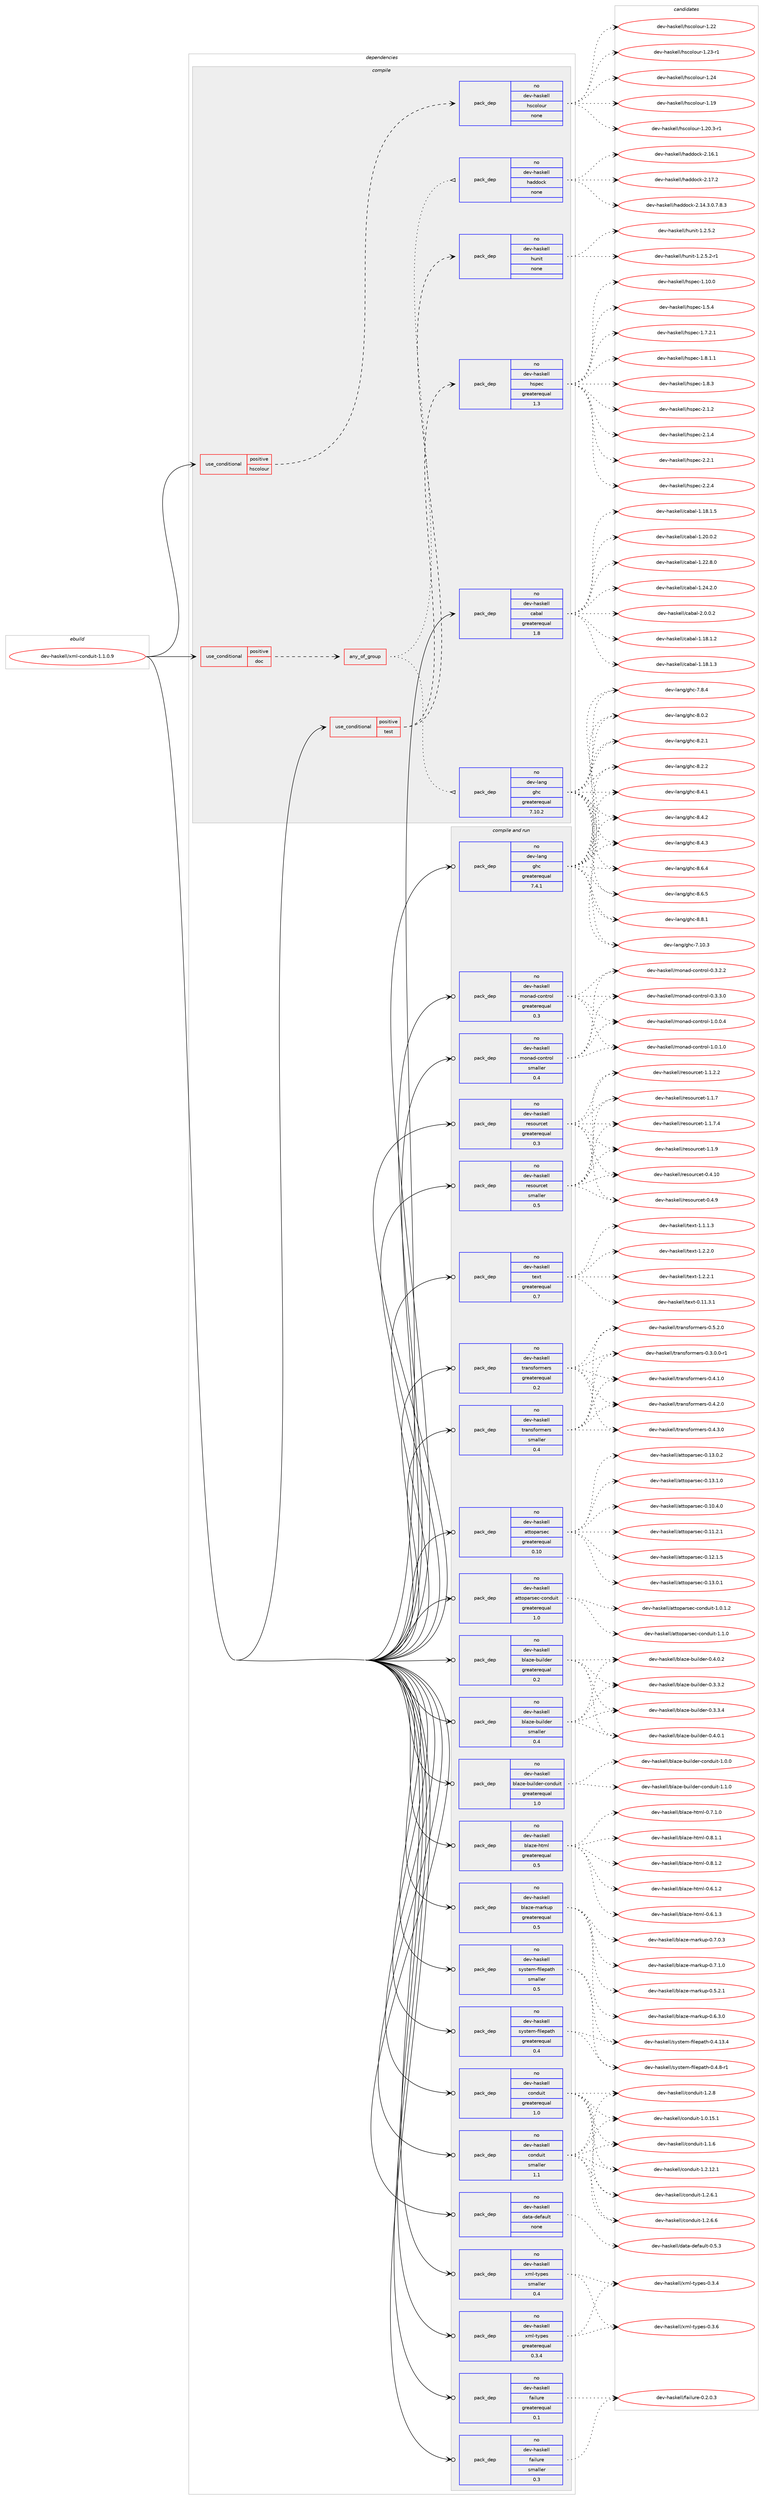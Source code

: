 digraph prolog {

# *************
# Graph options
# *************

newrank=true;
concentrate=true;
compound=true;
graph [rankdir=LR,fontname=Helvetica,fontsize=10,ranksep=1.5];#, ranksep=2.5, nodesep=0.2];
edge  [arrowhead=vee];
node  [fontname=Helvetica,fontsize=10];

# **********
# The ebuild
# **********

subgraph cluster_leftcol {
color=gray;
rank=same;
label=<<i>ebuild</i>>;
id [label="dev-haskell/xml-conduit-1.1.0.9", color=red, width=4, href="../dev-haskell/xml-conduit-1.1.0.9.svg"];
}

# ****************
# The dependencies
# ****************

subgraph cluster_midcol {
color=gray;
label=<<i>dependencies</i>>;
subgraph cluster_compile {
fillcolor="#eeeeee";
style=filled;
label=<<i>compile</i>>;
subgraph cond128262 {
dependency548360 [label=<<TABLE BORDER="0" CELLBORDER="1" CELLSPACING="0" CELLPADDING="4"><TR><TD ROWSPAN="3" CELLPADDING="10">use_conditional</TD></TR><TR><TD>positive</TD></TR><TR><TD>doc</TD></TR></TABLE>>, shape=none, color=red];
subgraph any10751 {
dependency548361 [label=<<TABLE BORDER="0" CELLBORDER="1" CELLSPACING="0" CELLPADDING="4"><TR><TD CELLPADDING="10">any_of_group</TD></TR></TABLE>>, shape=none, color=red];subgraph pack408990 {
dependency548362 [label=<<TABLE BORDER="0" CELLBORDER="1" CELLSPACING="0" CELLPADDING="4" WIDTH="220"><TR><TD ROWSPAN="6" CELLPADDING="30">pack_dep</TD></TR><TR><TD WIDTH="110">no</TD></TR><TR><TD>dev-haskell</TD></TR><TR><TD>haddock</TD></TR><TR><TD>none</TD></TR><TR><TD></TD></TR></TABLE>>, shape=none, color=blue];
}
dependency548361:e -> dependency548362:w [weight=20,style="dotted",arrowhead="oinv"];
subgraph pack408991 {
dependency548363 [label=<<TABLE BORDER="0" CELLBORDER="1" CELLSPACING="0" CELLPADDING="4" WIDTH="220"><TR><TD ROWSPAN="6" CELLPADDING="30">pack_dep</TD></TR><TR><TD WIDTH="110">no</TD></TR><TR><TD>dev-lang</TD></TR><TR><TD>ghc</TD></TR><TR><TD>greaterequal</TD></TR><TR><TD>7.10.2</TD></TR></TABLE>>, shape=none, color=blue];
}
dependency548361:e -> dependency548363:w [weight=20,style="dotted",arrowhead="oinv"];
}
dependency548360:e -> dependency548361:w [weight=20,style="dashed",arrowhead="vee"];
}
id:e -> dependency548360:w [weight=20,style="solid",arrowhead="vee"];
subgraph cond128263 {
dependency548364 [label=<<TABLE BORDER="0" CELLBORDER="1" CELLSPACING="0" CELLPADDING="4"><TR><TD ROWSPAN="3" CELLPADDING="10">use_conditional</TD></TR><TR><TD>positive</TD></TR><TR><TD>hscolour</TD></TR></TABLE>>, shape=none, color=red];
subgraph pack408992 {
dependency548365 [label=<<TABLE BORDER="0" CELLBORDER="1" CELLSPACING="0" CELLPADDING="4" WIDTH="220"><TR><TD ROWSPAN="6" CELLPADDING="30">pack_dep</TD></TR><TR><TD WIDTH="110">no</TD></TR><TR><TD>dev-haskell</TD></TR><TR><TD>hscolour</TD></TR><TR><TD>none</TD></TR><TR><TD></TD></TR></TABLE>>, shape=none, color=blue];
}
dependency548364:e -> dependency548365:w [weight=20,style="dashed",arrowhead="vee"];
}
id:e -> dependency548364:w [weight=20,style="solid",arrowhead="vee"];
subgraph cond128264 {
dependency548366 [label=<<TABLE BORDER="0" CELLBORDER="1" CELLSPACING="0" CELLPADDING="4"><TR><TD ROWSPAN="3" CELLPADDING="10">use_conditional</TD></TR><TR><TD>positive</TD></TR><TR><TD>test</TD></TR></TABLE>>, shape=none, color=red];
subgraph pack408993 {
dependency548367 [label=<<TABLE BORDER="0" CELLBORDER="1" CELLSPACING="0" CELLPADDING="4" WIDTH="220"><TR><TD ROWSPAN="6" CELLPADDING="30">pack_dep</TD></TR><TR><TD WIDTH="110">no</TD></TR><TR><TD>dev-haskell</TD></TR><TR><TD>hspec</TD></TR><TR><TD>greaterequal</TD></TR><TR><TD>1.3</TD></TR></TABLE>>, shape=none, color=blue];
}
dependency548366:e -> dependency548367:w [weight=20,style="dashed",arrowhead="vee"];
subgraph pack408994 {
dependency548368 [label=<<TABLE BORDER="0" CELLBORDER="1" CELLSPACING="0" CELLPADDING="4" WIDTH="220"><TR><TD ROWSPAN="6" CELLPADDING="30">pack_dep</TD></TR><TR><TD WIDTH="110">no</TD></TR><TR><TD>dev-haskell</TD></TR><TR><TD>hunit</TD></TR><TR><TD>none</TD></TR><TR><TD></TD></TR></TABLE>>, shape=none, color=blue];
}
dependency548366:e -> dependency548368:w [weight=20,style="dashed",arrowhead="vee"];
}
id:e -> dependency548366:w [weight=20,style="solid",arrowhead="vee"];
subgraph pack408995 {
dependency548369 [label=<<TABLE BORDER="0" CELLBORDER="1" CELLSPACING="0" CELLPADDING="4" WIDTH="220"><TR><TD ROWSPAN="6" CELLPADDING="30">pack_dep</TD></TR><TR><TD WIDTH="110">no</TD></TR><TR><TD>dev-haskell</TD></TR><TR><TD>cabal</TD></TR><TR><TD>greaterequal</TD></TR><TR><TD>1.8</TD></TR></TABLE>>, shape=none, color=blue];
}
id:e -> dependency548369:w [weight=20,style="solid",arrowhead="vee"];
}
subgraph cluster_compileandrun {
fillcolor="#eeeeee";
style=filled;
label=<<i>compile and run</i>>;
subgraph pack408996 {
dependency548370 [label=<<TABLE BORDER="0" CELLBORDER="1" CELLSPACING="0" CELLPADDING="4" WIDTH="220"><TR><TD ROWSPAN="6" CELLPADDING="30">pack_dep</TD></TR><TR><TD WIDTH="110">no</TD></TR><TR><TD>dev-haskell</TD></TR><TR><TD>attoparsec</TD></TR><TR><TD>greaterequal</TD></TR><TR><TD>0.10</TD></TR></TABLE>>, shape=none, color=blue];
}
id:e -> dependency548370:w [weight=20,style="solid",arrowhead="odotvee"];
subgraph pack408997 {
dependency548371 [label=<<TABLE BORDER="0" CELLBORDER="1" CELLSPACING="0" CELLPADDING="4" WIDTH="220"><TR><TD ROWSPAN="6" CELLPADDING="30">pack_dep</TD></TR><TR><TD WIDTH="110">no</TD></TR><TR><TD>dev-haskell</TD></TR><TR><TD>attoparsec-conduit</TD></TR><TR><TD>greaterequal</TD></TR><TR><TD>1.0</TD></TR></TABLE>>, shape=none, color=blue];
}
id:e -> dependency548371:w [weight=20,style="solid",arrowhead="odotvee"];
subgraph pack408998 {
dependency548372 [label=<<TABLE BORDER="0" CELLBORDER="1" CELLSPACING="0" CELLPADDING="4" WIDTH="220"><TR><TD ROWSPAN="6" CELLPADDING="30">pack_dep</TD></TR><TR><TD WIDTH="110">no</TD></TR><TR><TD>dev-haskell</TD></TR><TR><TD>blaze-builder</TD></TR><TR><TD>greaterequal</TD></TR><TR><TD>0.2</TD></TR></TABLE>>, shape=none, color=blue];
}
id:e -> dependency548372:w [weight=20,style="solid",arrowhead="odotvee"];
subgraph pack408999 {
dependency548373 [label=<<TABLE BORDER="0" CELLBORDER="1" CELLSPACING="0" CELLPADDING="4" WIDTH="220"><TR><TD ROWSPAN="6" CELLPADDING="30">pack_dep</TD></TR><TR><TD WIDTH="110">no</TD></TR><TR><TD>dev-haskell</TD></TR><TR><TD>blaze-builder</TD></TR><TR><TD>smaller</TD></TR><TR><TD>0.4</TD></TR></TABLE>>, shape=none, color=blue];
}
id:e -> dependency548373:w [weight=20,style="solid",arrowhead="odotvee"];
subgraph pack409000 {
dependency548374 [label=<<TABLE BORDER="0" CELLBORDER="1" CELLSPACING="0" CELLPADDING="4" WIDTH="220"><TR><TD ROWSPAN="6" CELLPADDING="30">pack_dep</TD></TR><TR><TD WIDTH="110">no</TD></TR><TR><TD>dev-haskell</TD></TR><TR><TD>blaze-builder-conduit</TD></TR><TR><TD>greaterequal</TD></TR><TR><TD>1.0</TD></TR></TABLE>>, shape=none, color=blue];
}
id:e -> dependency548374:w [weight=20,style="solid",arrowhead="odotvee"];
subgraph pack409001 {
dependency548375 [label=<<TABLE BORDER="0" CELLBORDER="1" CELLSPACING="0" CELLPADDING="4" WIDTH="220"><TR><TD ROWSPAN="6" CELLPADDING="30">pack_dep</TD></TR><TR><TD WIDTH="110">no</TD></TR><TR><TD>dev-haskell</TD></TR><TR><TD>blaze-html</TD></TR><TR><TD>greaterequal</TD></TR><TR><TD>0.5</TD></TR></TABLE>>, shape=none, color=blue];
}
id:e -> dependency548375:w [weight=20,style="solid",arrowhead="odotvee"];
subgraph pack409002 {
dependency548376 [label=<<TABLE BORDER="0" CELLBORDER="1" CELLSPACING="0" CELLPADDING="4" WIDTH="220"><TR><TD ROWSPAN="6" CELLPADDING="30">pack_dep</TD></TR><TR><TD WIDTH="110">no</TD></TR><TR><TD>dev-haskell</TD></TR><TR><TD>blaze-markup</TD></TR><TR><TD>greaterequal</TD></TR><TR><TD>0.5</TD></TR></TABLE>>, shape=none, color=blue];
}
id:e -> dependency548376:w [weight=20,style="solid",arrowhead="odotvee"];
subgraph pack409003 {
dependency548377 [label=<<TABLE BORDER="0" CELLBORDER="1" CELLSPACING="0" CELLPADDING="4" WIDTH="220"><TR><TD ROWSPAN="6" CELLPADDING="30">pack_dep</TD></TR><TR><TD WIDTH="110">no</TD></TR><TR><TD>dev-haskell</TD></TR><TR><TD>conduit</TD></TR><TR><TD>greaterequal</TD></TR><TR><TD>1.0</TD></TR></TABLE>>, shape=none, color=blue];
}
id:e -> dependency548377:w [weight=20,style="solid",arrowhead="odotvee"];
subgraph pack409004 {
dependency548378 [label=<<TABLE BORDER="0" CELLBORDER="1" CELLSPACING="0" CELLPADDING="4" WIDTH="220"><TR><TD ROWSPAN="6" CELLPADDING="30">pack_dep</TD></TR><TR><TD WIDTH="110">no</TD></TR><TR><TD>dev-haskell</TD></TR><TR><TD>conduit</TD></TR><TR><TD>smaller</TD></TR><TR><TD>1.1</TD></TR></TABLE>>, shape=none, color=blue];
}
id:e -> dependency548378:w [weight=20,style="solid",arrowhead="odotvee"];
subgraph pack409005 {
dependency548379 [label=<<TABLE BORDER="0" CELLBORDER="1" CELLSPACING="0" CELLPADDING="4" WIDTH="220"><TR><TD ROWSPAN="6" CELLPADDING="30">pack_dep</TD></TR><TR><TD WIDTH="110">no</TD></TR><TR><TD>dev-haskell</TD></TR><TR><TD>data-default</TD></TR><TR><TD>none</TD></TR><TR><TD></TD></TR></TABLE>>, shape=none, color=blue];
}
id:e -> dependency548379:w [weight=20,style="solid",arrowhead="odotvee"];
subgraph pack409006 {
dependency548380 [label=<<TABLE BORDER="0" CELLBORDER="1" CELLSPACING="0" CELLPADDING="4" WIDTH="220"><TR><TD ROWSPAN="6" CELLPADDING="30">pack_dep</TD></TR><TR><TD WIDTH="110">no</TD></TR><TR><TD>dev-haskell</TD></TR><TR><TD>failure</TD></TR><TR><TD>greaterequal</TD></TR><TR><TD>0.1</TD></TR></TABLE>>, shape=none, color=blue];
}
id:e -> dependency548380:w [weight=20,style="solid",arrowhead="odotvee"];
subgraph pack409007 {
dependency548381 [label=<<TABLE BORDER="0" CELLBORDER="1" CELLSPACING="0" CELLPADDING="4" WIDTH="220"><TR><TD ROWSPAN="6" CELLPADDING="30">pack_dep</TD></TR><TR><TD WIDTH="110">no</TD></TR><TR><TD>dev-haskell</TD></TR><TR><TD>failure</TD></TR><TR><TD>smaller</TD></TR><TR><TD>0.3</TD></TR></TABLE>>, shape=none, color=blue];
}
id:e -> dependency548381:w [weight=20,style="solid",arrowhead="odotvee"];
subgraph pack409008 {
dependency548382 [label=<<TABLE BORDER="0" CELLBORDER="1" CELLSPACING="0" CELLPADDING="4" WIDTH="220"><TR><TD ROWSPAN="6" CELLPADDING="30">pack_dep</TD></TR><TR><TD WIDTH="110">no</TD></TR><TR><TD>dev-haskell</TD></TR><TR><TD>monad-control</TD></TR><TR><TD>greaterequal</TD></TR><TR><TD>0.3</TD></TR></TABLE>>, shape=none, color=blue];
}
id:e -> dependency548382:w [weight=20,style="solid",arrowhead="odotvee"];
subgraph pack409009 {
dependency548383 [label=<<TABLE BORDER="0" CELLBORDER="1" CELLSPACING="0" CELLPADDING="4" WIDTH="220"><TR><TD ROWSPAN="6" CELLPADDING="30">pack_dep</TD></TR><TR><TD WIDTH="110">no</TD></TR><TR><TD>dev-haskell</TD></TR><TR><TD>monad-control</TD></TR><TR><TD>smaller</TD></TR><TR><TD>0.4</TD></TR></TABLE>>, shape=none, color=blue];
}
id:e -> dependency548383:w [weight=20,style="solid",arrowhead="odotvee"];
subgraph pack409010 {
dependency548384 [label=<<TABLE BORDER="0" CELLBORDER="1" CELLSPACING="0" CELLPADDING="4" WIDTH="220"><TR><TD ROWSPAN="6" CELLPADDING="30">pack_dep</TD></TR><TR><TD WIDTH="110">no</TD></TR><TR><TD>dev-haskell</TD></TR><TR><TD>resourcet</TD></TR><TR><TD>greaterequal</TD></TR><TR><TD>0.3</TD></TR></TABLE>>, shape=none, color=blue];
}
id:e -> dependency548384:w [weight=20,style="solid",arrowhead="odotvee"];
subgraph pack409011 {
dependency548385 [label=<<TABLE BORDER="0" CELLBORDER="1" CELLSPACING="0" CELLPADDING="4" WIDTH="220"><TR><TD ROWSPAN="6" CELLPADDING="30">pack_dep</TD></TR><TR><TD WIDTH="110">no</TD></TR><TR><TD>dev-haskell</TD></TR><TR><TD>resourcet</TD></TR><TR><TD>smaller</TD></TR><TR><TD>0.5</TD></TR></TABLE>>, shape=none, color=blue];
}
id:e -> dependency548385:w [weight=20,style="solid",arrowhead="odotvee"];
subgraph pack409012 {
dependency548386 [label=<<TABLE BORDER="0" CELLBORDER="1" CELLSPACING="0" CELLPADDING="4" WIDTH="220"><TR><TD ROWSPAN="6" CELLPADDING="30">pack_dep</TD></TR><TR><TD WIDTH="110">no</TD></TR><TR><TD>dev-haskell</TD></TR><TR><TD>system-filepath</TD></TR><TR><TD>greaterequal</TD></TR><TR><TD>0.4</TD></TR></TABLE>>, shape=none, color=blue];
}
id:e -> dependency548386:w [weight=20,style="solid",arrowhead="odotvee"];
subgraph pack409013 {
dependency548387 [label=<<TABLE BORDER="0" CELLBORDER="1" CELLSPACING="0" CELLPADDING="4" WIDTH="220"><TR><TD ROWSPAN="6" CELLPADDING="30">pack_dep</TD></TR><TR><TD WIDTH="110">no</TD></TR><TR><TD>dev-haskell</TD></TR><TR><TD>system-filepath</TD></TR><TR><TD>smaller</TD></TR><TR><TD>0.5</TD></TR></TABLE>>, shape=none, color=blue];
}
id:e -> dependency548387:w [weight=20,style="solid",arrowhead="odotvee"];
subgraph pack409014 {
dependency548388 [label=<<TABLE BORDER="0" CELLBORDER="1" CELLSPACING="0" CELLPADDING="4" WIDTH="220"><TR><TD ROWSPAN="6" CELLPADDING="30">pack_dep</TD></TR><TR><TD WIDTH="110">no</TD></TR><TR><TD>dev-haskell</TD></TR><TR><TD>text</TD></TR><TR><TD>greaterequal</TD></TR><TR><TD>0.7</TD></TR></TABLE>>, shape=none, color=blue];
}
id:e -> dependency548388:w [weight=20,style="solid",arrowhead="odotvee"];
subgraph pack409015 {
dependency548389 [label=<<TABLE BORDER="0" CELLBORDER="1" CELLSPACING="0" CELLPADDING="4" WIDTH="220"><TR><TD ROWSPAN="6" CELLPADDING="30">pack_dep</TD></TR><TR><TD WIDTH="110">no</TD></TR><TR><TD>dev-haskell</TD></TR><TR><TD>transformers</TD></TR><TR><TD>greaterequal</TD></TR><TR><TD>0.2</TD></TR></TABLE>>, shape=none, color=blue];
}
id:e -> dependency548389:w [weight=20,style="solid",arrowhead="odotvee"];
subgraph pack409016 {
dependency548390 [label=<<TABLE BORDER="0" CELLBORDER="1" CELLSPACING="0" CELLPADDING="4" WIDTH="220"><TR><TD ROWSPAN="6" CELLPADDING="30">pack_dep</TD></TR><TR><TD WIDTH="110">no</TD></TR><TR><TD>dev-haskell</TD></TR><TR><TD>transformers</TD></TR><TR><TD>smaller</TD></TR><TR><TD>0.4</TD></TR></TABLE>>, shape=none, color=blue];
}
id:e -> dependency548390:w [weight=20,style="solid",arrowhead="odotvee"];
subgraph pack409017 {
dependency548391 [label=<<TABLE BORDER="0" CELLBORDER="1" CELLSPACING="0" CELLPADDING="4" WIDTH="220"><TR><TD ROWSPAN="6" CELLPADDING="30">pack_dep</TD></TR><TR><TD WIDTH="110">no</TD></TR><TR><TD>dev-haskell</TD></TR><TR><TD>xml-types</TD></TR><TR><TD>greaterequal</TD></TR><TR><TD>0.3.4</TD></TR></TABLE>>, shape=none, color=blue];
}
id:e -> dependency548391:w [weight=20,style="solid",arrowhead="odotvee"];
subgraph pack409018 {
dependency548392 [label=<<TABLE BORDER="0" CELLBORDER="1" CELLSPACING="0" CELLPADDING="4" WIDTH="220"><TR><TD ROWSPAN="6" CELLPADDING="30">pack_dep</TD></TR><TR><TD WIDTH="110">no</TD></TR><TR><TD>dev-haskell</TD></TR><TR><TD>xml-types</TD></TR><TR><TD>smaller</TD></TR><TR><TD>0.4</TD></TR></TABLE>>, shape=none, color=blue];
}
id:e -> dependency548392:w [weight=20,style="solid",arrowhead="odotvee"];
subgraph pack409019 {
dependency548393 [label=<<TABLE BORDER="0" CELLBORDER="1" CELLSPACING="0" CELLPADDING="4" WIDTH="220"><TR><TD ROWSPAN="6" CELLPADDING="30">pack_dep</TD></TR><TR><TD WIDTH="110">no</TD></TR><TR><TD>dev-lang</TD></TR><TR><TD>ghc</TD></TR><TR><TD>greaterequal</TD></TR><TR><TD>7.4.1</TD></TR></TABLE>>, shape=none, color=blue];
}
id:e -> dependency548393:w [weight=20,style="solid",arrowhead="odotvee"];
}
subgraph cluster_run {
fillcolor="#eeeeee";
style=filled;
label=<<i>run</i>>;
}
}

# **************
# The candidates
# **************

subgraph cluster_choices {
rank=same;
color=gray;
label=<<i>candidates</i>>;

subgraph choice408990 {
color=black;
nodesep=1;
choice1001011184510497115107101108108471049710010011199107455046495246514648465546564651 [label="dev-haskell/haddock-2.14.3.0.7.8.3", color=red, width=4,href="../dev-haskell/haddock-2.14.3.0.7.8.3.svg"];
choice100101118451049711510710110810847104971001001119910745504649544649 [label="dev-haskell/haddock-2.16.1", color=red, width=4,href="../dev-haskell/haddock-2.16.1.svg"];
choice100101118451049711510710110810847104971001001119910745504649554650 [label="dev-haskell/haddock-2.17.2", color=red, width=4,href="../dev-haskell/haddock-2.17.2.svg"];
dependency548362:e -> choice1001011184510497115107101108108471049710010011199107455046495246514648465546564651:w [style=dotted,weight="100"];
dependency548362:e -> choice100101118451049711510710110810847104971001001119910745504649544649:w [style=dotted,weight="100"];
dependency548362:e -> choice100101118451049711510710110810847104971001001119910745504649554650:w [style=dotted,weight="100"];
}
subgraph choice408991 {
color=black;
nodesep=1;
choice1001011184510897110103471031049945554649484651 [label="dev-lang/ghc-7.10.3", color=red, width=4,href="../dev-lang/ghc-7.10.3.svg"];
choice10010111845108971101034710310499455546564652 [label="dev-lang/ghc-7.8.4", color=red, width=4,href="../dev-lang/ghc-7.8.4.svg"];
choice10010111845108971101034710310499455646484650 [label="dev-lang/ghc-8.0.2", color=red, width=4,href="../dev-lang/ghc-8.0.2.svg"];
choice10010111845108971101034710310499455646504649 [label="dev-lang/ghc-8.2.1", color=red, width=4,href="../dev-lang/ghc-8.2.1.svg"];
choice10010111845108971101034710310499455646504650 [label="dev-lang/ghc-8.2.2", color=red, width=4,href="../dev-lang/ghc-8.2.2.svg"];
choice10010111845108971101034710310499455646524649 [label="dev-lang/ghc-8.4.1", color=red, width=4,href="../dev-lang/ghc-8.4.1.svg"];
choice10010111845108971101034710310499455646524650 [label="dev-lang/ghc-8.4.2", color=red, width=4,href="../dev-lang/ghc-8.4.2.svg"];
choice10010111845108971101034710310499455646524651 [label="dev-lang/ghc-8.4.3", color=red, width=4,href="../dev-lang/ghc-8.4.3.svg"];
choice10010111845108971101034710310499455646544652 [label="dev-lang/ghc-8.6.4", color=red, width=4,href="../dev-lang/ghc-8.6.4.svg"];
choice10010111845108971101034710310499455646544653 [label="dev-lang/ghc-8.6.5", color=red, width=4,href="../dev-lang/ghc-8.6.5.svg"];
choice10010111845108971101034710310499455646564649 [label="dev-lang/ghc-8.8.1", color=red, width=4,href="../dev-lang/ghc-8.8.1.svg"];
dependency548363:e -> choice1001011184510897110103471031049945554649484651:w [style=dotted,weight="100"];
dependency548363:e -> choice10010111845108971101034710310499455546564652:w [style=dotted,weight="100"];
dependency548363:e -> choice10010111845108971101034710310499455646484650:w [style=dotted,weight="100"];
dependency548363:e -> choice10010111845108971101034710310499455646504649:w [style=dotted,weight="100"];
dependency548363:e -> choice10010111845108971101034710310499455646504650:w [style=dotted,weight="100"];
dependency548363:e -> choice10010111845108971101034710310499455646524649:w [style=dotted,weight="100"];
dependency548363:e -> choice10010111845108971101034710310499455646524650:w [style=dotted,weight="100"];
dependency548363:e -> choice10010111845108971101034710310499455646524651:w [style=dotted,weight="100"];
dependency548363:e -> choice10010111845108971101034710310499455646544652:w [style=dotted,weight="100"];
dependency548363:e -> choice10010111845108971101034710310499455646544653:w [style=dotted,weight="100"];
dependency548363:e -> choice10010111845108971101034710310499455646564649:w [style=dotted,weight="100"];
}
subgraph choice408992 {
color=black;
nodesep=1;
choice100101118451049711510710110810847104115991111081111171144549464957 [label="dev-haskell/hscolour-1.19", color=red, width=4,href="../dev-haskell/hscolour-1.19.svg"];
choice10010111845104971151071011081084710411599111108111117114454946504846514511449 [label="dev-haskell/hscolour-1.20.3-r1", color=red, width=4,href="../dev-haskell/hscolour-1.20.3-r1.svg"];
choice100101118451049711510710110810847104115991111081111171144549465050 [label="dev-haskell/hscolour-1.22", color=red, width=4,href="../dev-haskell/hscolour-1.22.svg"];
choice1001011184510497115107101108108471041159911110811111711445494650514511449 [label="dev-haskell/hscolour-1.23-r1", color=red, width=4,href="../dev-haskell/hscolour-1.23-r1.svg"];
choice100101118451049711510710110810847104115991111081111171144549465052 [label="dev-haskell/hscolour-1.24", color=red, width=4,href="../dev-haskell/hscolour-1.24.svg"];
dependency548365:e -> choice100101118451049711510710110810847104115991111081111171144549464957:w [style=dotted,weight="100"];
dependency548365:e -> choice10010111845104971151071011081084710411599111108111117114454946504846514511449:w [style=dotted,weight="100"];
dependency548365:e -> choice100101118451049711510710110810847104115991111081111171144549465050:w [style=dotted,weight="100"];
dependency548365:e -> choice1001011184510497115107101108108471041159911110811111711445494650514511449:w [style=dotted,weight="100"];
dependency548365:e -> choice100101118451049711510710110810847104115991111081111171144549465052:w [style=dotted,weight="100"];
}
subgraph choice408993 {
color=black;
nodesep=1;
choice1001011184510497115107101108108471041151121019945494649484648 [label="dev-haskell/hspec-1.10.0", color=red, width=4,href="../dev-haskell/hspec-1.10.0.svg"];
choice10010111845104971151071011081084710411511210199454946534652 [label="dev-haskell/hspec-1.5.4", color=red, width=4,href="../dev-haskell/hspec-1.5.4.svg"];
choice100101118451049711510710110810847104115112101994549465546504649 [label="dev-haskell/hspec-1.7.2.1", color=red, width=4,href="../dev-haskell/hspec-1.7.2.1.svg"];
choice100101118451049711510710110810847104115112101994549465646494649 [label="dev-haskell/hspec-1.8.1.1", color=red, width=4,href="../dev-haskell/hspec-1.8.1.1.svg"];
choice10010111845104971151071011081084710411511210199454946564651 [label="dev-haskell/hspec-1.8.3", color=red, width=4,href="../dev-haskell/hspec-1.8.3.svg"];
choice10010111845104971151071011081084710411511210199455046494650 [label="dev-haskell/hspec-2.1.2", color=red, width=4,href="../dev-haskell/hspec-2.1.2.svg"];
choice10010111845104971151071011081084710411511210199455046494652 [label="dev-haskell/hspec-2.1.4", color=red, width=4,href="../dev-haskell/hspec-2.1.4.svg"];
choice10010111845104971151071011081084710411511210199455046504649 [label="dev-haskell/hspec-2.2.1", color=red, width=4,href="../dev-haskell/hspec-2.2.1.svg"];
choice10010111845104971151071011081084710411511210199455046504652 [label="dev-haskell/hspec-2.2.4", color=red, width=4,href="../dev-haskell/hspec-2.2.4.svg"];
dependency548367:e -> choice1001011184510497115107101108108471041151121019945494649484648:w [style=dotted,weight="100"];
dependency548367:e -> choice10010111845104971151071011081084710411511210199454946534652:w [style=dotted,weight="100"];
dependency548367:e -> choice100101118451049711510710110810847104115112101994549465546504649:w [style=dotted,weight="100"];
dependency548367:e -> choice100101118451049711510710110810847104115112101994549465646494649:w [style=dotted,weight="100"];
dependency548367:e -> choice10010111845104971151071011081084710411511210199454946564651:w [style=dotted,weight="100"];
dependency548367:e -> choice10010111845104971151071011081084710411511210199455046494650:w [style=dotted,weight="100"];
dependency548367:e -> choice10010111845104971151071011081084710411511210199455046494652:w [style=dotted,weight="100"];
dependency548367:e -> choice10010111845104971151071011081084710411511210199455046504649:w [style=dotted,weight="100"];
dependency548367:e -> choice10010111845104971151071011081084710411511210199455046504652:w [style=dotted,weight="100"];
}
subgraph choice408994 {
color=black;
nodesep=1;
choice1001011184510497115107101108108471041171101051164549465046534650 [label="dev-haskell/hunit-1.2.5.2", color=red, width=4,href="../dev-haskell/hunit-1.2.5.2.svg"];
choice10010111845104971151071011081084710411711010511645494650465346504511449 [label="dev-haskell/hunit-1.2.5.2-r1", color=red, width=4,href="../dev-haskell/hunit-1.2.5.2-r1.svg"];
dependency548368:e -> choice1001011184510497115107101108108471041171101051164549465046534650:w [style=dotted,weight="100"];
dependency548368:e -> choice10010111845104971151071011081084710411711010511645494650465346504511449:w [style=dotted,weight="100"];
}
subgraph choice408995 {
color=black;
nodesep=1;
choice10010111845104971151071011081084799979897108454946495646494650 [label="dev-haskell/cabal-1.18.1.2", color=red, width=4,href="../dev-haskell/cabal-1.18.1.2.svg"];
choice10010111845104971151071011081084799979897108454946495646494651 [label="dev-haskell/cabal-1.18.1.3", color=red, width=4,href="../dev-haskell/cabal-1.18.1.3.svg"];
choice10010111845104971151071011081084799979897108454946495646494653 [label="dev-haskell/cabal-1.18.1.5", color=red, width=4,href="../dev-haskell/cabal-1.18.1.5.svg"];
choice10010111845104971151071011081084799979897108454946504846484650 [label="dev-haskell/cabal-1.20.0.2", color=red, width=4,href="../dev-haskell/cabal-1.20.0.2.svg"];
choice10010111845104971151071011081084799979897108454946505046564648 [label="dev-haskell/cabal-1.22.8.0", color=red, width=4,href="../dev-haskell/cabal-1.22.8.0.svg"];
choice10010111845104971151071011081084799979897108454946505246504648 [label="dev-haskell/cabal-1.24.2.0", color=red, width=4,href="../dev-haskell/cabal-1.24.2.0.svg"];
choice100101118451049711510710110810847999798971084550464846484650 [label="dev-haskell/cabal-2.0.0.2", color=red, width=4,href="../dev-haskell/cabal-2.0.0.2.svg"];
dependency548369:e -> choice10010111845104971151071011081084799979897108454946495646494650:w [style=dotted,weight="100"];
dependency548369:e -> choice10010111845104971151071011081084799979897108454946495646494651:w [style=dotted,weight="100"];
dependency548369:e -> choice10010111845104971151071011081084799979897108454946495646494653:w [style=dotted,weight="100"];
dependency548369:e -> choice10010111845104971151071011081084799979897108454946504846484650:w [style=dotted,weight="100"];
dependency548369:e -> choice10010111845104971151071011081084799979897108454946505046564648:w [style=dotted,weight="100"];
dependency548369:e -> choice10010111845104971151071011081084799979897108454946505246504648:w [style=dotted,weight="100"];
dependency548369:e -> choice100101118451049711510710110810847999798971084550464846484650:w [style=dotted,weight="100"];
}
subgraph choice408996 {
color=black;
nodesep=1;
choice100101118451049711510710110810847971161161111129711411510199454846494846524648 [label="dev-haskell/attoparsec-0.10.4.0", color=red, width=4,href="../dev-haskell/attoparsec-0.10.4.0.svg"];
choice100101118451049711510710110810847971161161111129711411510199454846494946504649 [label="dev-haskell/attoparsec-0.11.2.1", color=red, width=4,href="../dev-haskell/attoparsec-0.11.2.1.svg"];
choice100101118451049711510710110810847971161161111129711411510199454846495046494653 [label="dev-haskell/attoparsec-0.12.1.5", color=red, width=4,href="../dev-haskell/attoparsec-0.12.1.5.svg"];
choice100101118451049711510710110810847971161161111129711411510199454846495146484649 [label="dev-haskell/attoparsec-0.13.0.1", color=red, width=4,href="../dev-haskell/attoparsec-0.13.0.1.svg"];
choice100101118451049711510710110810847971161161111129711411510199454846495146484650 [label="dev-haskell/attoparsec-0.13.0.2", color=red, width=4,href="../dev-haskell/attoparsec-0.13.0.2.svg"];
choice100101118451049711510710110810847971161161111129711411510199454846495146494648 [label="dev-haskell/attoparsec-0.13.1.0", color=red, width=4,href="../dev-haskell/attoparsec-0.13.1.0.svg"];
dependency548370:e -> choice100101118451049711510710110810847971161161111129711411510199454846494846524648:w [style=dotted,weight="100"];
dependency548370:e -> choice100101118451049711510710110810847971161161111129711411510199454846494946504649:w [style=dotted,weight="100"];
dependency548370:e -> choice100101118451049711510710110810847971161161111129711411510199454846495046494653:w [style=dotted,weight="100"];
dependency548370:e -> choice100101118451049711510710110810847971161161111129711411510199454846495146484649:w [style=dotted,weight="100"];
dependency548370:e -> choice100101118451049711510710110810847971161161111129711411510199454846495146484650:w [style=dotted,weight="100"];
dependency548370:e -> choice100101118451049711510710110810847971161161111129711411510199454846495146494648:w [style=dotted,weight="100"];
}
subgraph choice408997 {
color=black;
nodesep=1;
choice10010111845104971151071011081084797116116111112971141151019945991111101001171051164549464846494650 [label="dev-haskell/attoparsec-conduit-1.0.1.2", color=red, width=4,href="../dev-haskell/attoparsec-conduit-1.0.1.2.svg"];
choice1001011184510497115107101108108479711611611111297114115101994599111110100117105116454946494648 [label="dev-haskell/attoparsec-conduit-1.1.0", color=red, width=4,href="../dev-haskell/attoparsec-conduit-1.1.0.svg"];
dependency548371:e -> choice10010111845104971151071011081084797116116111112971141151019945991111101001171051164549464846494650:w [style=dotted,weight="100"];
dependency548371:e -> choice1001011184510497115107101108108479711611611111297114115101994599111110100117105116454946494648:w [style=dotted,weight="100"];
}
subgraph choice408998 {
color=black;
nodesep=1;
choice100101118451049711510710110810847981089712210145981171051081001011144548465146514650 [label="dev-haskell/blaze-builder-0.3.3.2", color=red, width=4,href="../dev-haskell/blaze-builder-0.3.3.2.svg"];
choice100101118451049711510710110810847981089712210145981171051081001011144548465146514652 [label="dev-haskell/blaze-builder-0.3.3.4", color=red, width=4,href="../dev-haskell/blaze-builder-0.3.3.4.svg"];
choice100101118451049711510710110810847981089712210145981171051081001011144548465246484649 [label="dev-haskell/blaze-builder-0.4.0.1", color=red, width=4,href="../dev-haskell/blaze-builder-0.4.0.1.svg"];
choice100101118451049711510710110810847981089712210145981171051081001011144548465246484650 [label="dev-haskell/blaze-builder-0.4.0.2", color=red, width=4,href="../dev-haskell/blaze-builder-0.4.0.2.svg"];
dependency548372:e -> choice100101118451049711510710110810847981089712210145981171051081001011144548465146514650:w [style=dotted,weight="100"];
dependency548372:e -> choice100101118451049711510710110810847981089712210145981171051081001011144548465146514652:w [style=dotted,weight="100"];
dependency548372:e -> choice100101118451049711510710110810847981089712210145981171051081001011144548465246484649:w [style=dotted,weight="100"];
dependency548372:e -> choice100101118451049711510710110810847981089712210145981171051081001011144548465246484650:w [style=dotted,weight="100"];
}
subgraph choice408999 {
color=black;
nodesep=1;
choice100101118451049711510710110810847981089712210145981171051081001011144548465146514650 [label="dev-haskell/blaze-builder-0.3.3.2", color=red, width=4,href="../dev-haskell/blaze-builder-0.3.3.2.svg"];
choice100101118451049711510710110810847981089712210145981171051081001011144548465146514652 [label="dev-haskell/blaze-builder-0.3.3.4", color=red, width=4,href="../dev-haskell/blaze-builder-0.3.3.4.svg"];
choice100101118451049711510710110810847981089712210145981171051081001011144548465246484649 [label="dev-haskell/blaze-builder-0.4.0.1", color=red, width=4,href="../dev-haskell/blaze-builder-0.4.0.1.svg"];
choice100101118451049711510710110810847981089712210145981171051081001011144548465246484650 [label="dev-haskell/blaze-builder-0.4.0.2", color=red, width=4,href="../dev-haskell/blaze-builder-0.4.0.2.svg"];
dependency548373:e -> choice100101118451049711510710110810847981089712210145981171051081001011144548465146514650:w [style=dotted,weight="100"];
dependency548373:e -> choice100101118451049711510710110810847981089712210145981171051081001011144548465146514652:w [style=dotted,weight="100"];
dependency548373:e -> choice100101118451049711510710110810847981089712210145981171051081001011144548465246484649:w [style=dotted,weight="100"];
dependency548373:e -> choice100101118451049711510710110810847981089712210145981171051081001011144548465246484650:w [style=dotted,weight="100"];
}
subgraph choice409000 {
color=black;
nodesep=1;
choice100101118451049711510710110810847981089712210145981171051081001011144599111110100117105116454946484648 [label="dev-haskell/blaze-builder-conduit-1.0.0", color=red, width=4,href="../dev-haskell/blaze-builder-conduit-1.0.0.svg"];
choice100101118451049711510710110810847981089712210145981171051081001011144599111110100117105116454946494648 [label="dev-haskell/blaze-builder-conduit-1.1.0", color=red, width=4,href="../dev-haskell/blaze-builder-conduit-1.1.0.svg"];
dependency548374:e -> choice100101118451049711510710110810847981089712210145981171051081001011144599111110100117105116454946484648:w [style=dotted,weight="100"];
dependency548374:e -> choice100101118451049711510710110810847981089712210145981171051081001011144599111110100117105116454946494648:w [style=dotted,weight="100"];
}
subgraph choice409001 {
color=black;
nodesep=1;
choice1001011184510497115107101108108479810897122101451041161091084548465446494650 [label="dev-haskell/blaze-html-0.6.1.2", color=red, width=4,href="../dev-haskell/blaze-html-0.6.1.2.svg"];
choice1001011184510497115107101108108479810897122101451041161091084548465446494651 [label="dev-haskell/blaze-html-0.6.1.3", color=red, width=4,href="../dev-haskell/blaze-html-0.6.1.3.svg"];
choice1001011184510497115107101108108479810897122101451041161091084548465546494648 [label="dev-haskell/blaze-html-0.7.1.0", color=red, width=4,href="../dev-haskell/blaze-html-0.7.1.0.svg"];
choice1001011184510497115107101108108479810897122101451041161091084548465646494649 [label="dev-haskell/blaze-html-0.8.1.1", color=red, width=4,href="../dev-haskell/blaze-html-0.8.1.1.svg"];
choice1001011184510497115107101108108479810897122101451041161091084548465646494650 [label="dev-haskell/blaze-html-0.8.1.2", color=red, width=4,href="../dev-haskell/blaze-html-0.8.1.2.svg"];
dependency548375:e -> choice1001011184510497115107101108108479810897122101451041161091084548465446494650:w [style=dotted,weight="100"];
dependency548375:e -> choice1001011184510497115107101108108479810897122101451041161091084548465446494651:w [style=dotted,weight="100"];
dependency548375:e -> choice1001011184510497115107101108108479810897122101451041161091084548465546494648:w [style=dotted,weight="100"];
dependency548375:e -> choice1001011184510497115107101108108479810897122101451041161091084548465646494649:w [style=dotted,weight="100"];
dependency548375:e -> choice1001011184510497115107101108108479810897122101451041161091084548465646494650:w [style=dotted,weight="100"];
}
subgraph choice409002 {
color=black;
nodesep=1;
choice100101118451049711510710110810847981089712210145109971141071171124548465346504649 [label="dev-haskell/blaze-markup-0.5.2.1", color=red, width=4,href="../dev-haskell/blaze-markup-0.5.2.1.svg"];
choice100101118451049711510710110810847981089712210145109971141071171124548465446514648 [label="dev-haskell/blaze-markup-0.6.3.0", color=red, width=4,href="../dev-haskell/blaze-markup-0.6.3.0.svg"];
choice100101118451049711510710110810847981089712210145109971141071171124548465546484651 [label="dev-haskell/blaze-markup-0.7.0.3", color=red, width=4,href="../dev-haskell/blaze-markup-0.7.0.3.svg"];
choice100101118451049711510710110810847981089712210145109971141071171124548465546494648 [label="dev-haskell/blaze-markup-0.7.1.0", color=red, width=4,href="../dev-haskell/blaze-markup-0.7.1.0.svg"];
dependency548376:e -> choice100101118451049711510710110810847981089712210145109971141071171124548465346504649:w [style=dotted,weight="100"];
dependency548376:e -> choice100101118451049711510710110810847981089712210145109971141071171124548465446514648:w [style=dotted,weight="100"];
dependency548376:e -> choice100101118451049711510710110810847981089712210145109971141071171124548465546484651:w [style=dotted,weight="100"];
dependency548376:e -> choice100101118451049711510710110810847981089712210145109971141071171124548465546494648:w [style=dotted,weight="100"];
}
subgraph choice409003 {
color=black;
nodesep=1;
choice10010111845104971151071011081084799111110100117105116454946484649534649 [label="dev-haskell/conduit-1.0.15.1", color=red, width=4,href="../dev-haskell/conduit-1.0.15.1.svg"];
choice10010111845104971151071011081084799111110100117105116454946494654 [label="dev-haskell/conduit-1.1.6", color=red, width=4,href="../dev-haskell/conduit-1.1.6.svg"];
choice10010111845104971151071011081084799111110100117105116454946504649504649 [label="dev-haskell/conduit-1.2.12.1", color=red, width=4,href="../dev-haskell/conduit-1.2.12.1.svg"];
choice100101118451049711510710110810847991111101001171051164549465046544649 [label="dev-haskell/conduit-1.2.6.1", color=red, width=4,href="../dev-haskell/conduit-1.2.6.1.svg"];
choice100101118451049711510710110810847991111101001171051164549465046544654 [label="dev-haskell/conduit-1.2.6.6", color=red, width=4,href="../dev-haskell/conduit-1.2.6.6.svg"];
choice10010111845104971151071011081084799111110100117105116454946504656 [label="dev-haskell/conduit-1.2.8", color=red, width=4,href="../dev-haskell/conduit-1.2.8.svg"];
dependency548377:e -> choice10010111845104971151071011081084799111110100117105116454946484649534649:w [style=dotted,weight="100"];
dependency548377:e -> choice10010111845104971151071011081084799111110100117105116454946494654:w [style=dotted,weight="100"];
dependency548377:e -> choice10010111845104971151071011081084799111110100117105116454946504649504649:w [style=dotted,weight="100"];
dependency548377:e -> choice100101118451049711510710110810847991111101001171051164549465046544649:w [style=dotted,weight="100"];
dependency548377:e -> choice100101118451049711510710110810847991111101001171051164549465046544654:w [style=dotted,weight="100"];
dependency548377:e -> choice10010111845104971151071011081084799111110100117105116454946504656:w [style=dotted,weight="100"];
}
subgraph choice409004 {
color=black;
nodesep=1;
choice10010111845104971151071011081084799111110100117105116454946484649534649 [label="dev-haskell/conduit-1.0.15.1", color=red, width=4,href="../dev-haskell/conduit-1.0.15.1.svg"];
choice10010111845104971151071011081084799111110100117105116454946494654 [label="dev-haskell/conduit-1.1.6", color=red, width=4,href="../dev-haskell/conduit-1.1.6.svg"];
choice10010111845104971151071011081084799111110100117105116454946504649504649 [label="dev-haskell/conduit-1.2.12.1", color=red, width=4,href="../dev-haskell/conduit-1.2.12.1.svg"];
choice100101118451049711510710110810847991111101001171051164549465046544649 [label="dev-haskell/conduit-1.2.6.1", color=red, width=4,href="../dev-haskell/conduit-1.2.6.1.svg"];
choice100101118451049711510710110810847991111101001171051164549465046544654 [label="dev-haskell/conduit-1.2.6.6", color=red, width=4,href="../dev-haskell/conduit-1.2.6.6.svg"];
choice10010111845104971151071011081084799111110100117105116454946504656 [label="dev-haskell/conduit-1.2.8", color=red, width=4,href="../dev-haskell/conduit-1.2.8.svg"];
dependency548378:e -> choice10010111845104971151071011081084799111110100117105116454946484649534649:w [style=dotted,weight="100"];
dependency548378:e -> choice10010111845104971151071011081084799111110100117105116454946494654:w [style=dotted,weight="100"];
dependency548378:e -> choice10010111845104971151071011081084799111110100117105116454946504649504649:w [style=dotted,weight="100"];
dependency548378:e -> choice100101118451049711510710110810847991111101001171051164549465046544649:w [style=dotted,weight="100"];
dependency548378:e -> choice100101118451049711510710110810847991111101001171051164549465046544654:w [style=dotted,weight="100"];
dependency548378:e -> choice10010111845104971151071011081084799111110100117105116454946504656:w [style=dotted,weight="100"];
}
subgraph choice409005 {
color=black;
nodesep=1;
choice10010111845104971151071011081084710097116974510010110297117108116454846534651 [label="dev-haskell/data-default-0.5.3", color=red, width=4,href="../dev-haskell/data-default-0.5.3.svg"];
dependency548379:e -> choice10010111845104971151071011081084710097116974510010110297117108116454846534651:w [style=dotted,weight="100"];
}
subgraph choice409006 {
color=black;
nodesep=1;
choice100101118451049711510710110810847102971051081171141014548465046484651 [label="dev-haskell/failure-0.2.0.3", color=red, width=4,href="../dev-haskell/failure-0.2.0.3.svg"];
dependency548380:e -> choice100101118451049711510710110810847102971051081171141014548465046484651:w [style=dotted,weight="100"];
}
subgraph choice409007 {
color=black;
nodesep=1;
choice100101118451049711510710110810847102971051081171141014548465046484651 [label="dev-haskell/failure-0.2.0.3", color=red, width=4,href="../dev-haskell/failure-0.2.0.3.svg"];
dependency548381:e -> choice100101118451049711510710110810847102971051081171141014548465046484651:w [style=dotted,weight="100"];
}
subgraph choice409008 {
color=black;
nodesep=1;
choice1001011184510497115107101108108471091111109710045991111101161141111084548465146504650 [label="dev-haskell/monad-control-0.3.2.2", color=red, width=4,href="../dev-haskell/monad-control-0.3.2.2.svg"];
choice1001011184510497115107101108108471091111109710045991111101161141111084548465146514648 [label="dev-haskell/monad-control-0.3.3.0", color=red, width=4,href="../dev-haskell/monad-control-0.3.3.0.svg"];
choice1001011184510497115107101108108471091111109710045991111101161141111084549464846484652 [label="dev-haskell/monad-control-1.0.0.4", color=red, width=4,href="../dev-haskell/monad-control-1.0.0.4.svg"];
choice1001011184510497115107101108108471091111109710045991111101161141111084549464846494648 [label="dev-haskell/monad-control-1.0.1.0", color=red, width=4,href="../dev-haskell/monad-control-1.0.1.0.svg"];
dependency548382:e -> choice1001011184510497115107101108108471091111109710045991111101161141111084548465146504650:w [style=dotted,weight="100"];
dependency548382:e -> choice1001011184510497115107101108108471091111109710045991111101161141111084548465146514648:w [style=dotted,weight="100"];
dependency548382:e -> choice1001011184510497115107101108108471091111109710045991111101161141111084549464846484652:w [style=dotted,weight="100"];
dependency548382:e -> choice1001011184510497115107101108108471091111109710045991111101161141111084549464846494648:w [style=dotted,weight="100"];
}
subgraph choice409009 {
color=black;
nodesep=1;
choice1001011184510497115107101108108471091111109710045991111101161141111084548465146504650 [label="dev-haskell/monad-control-0.3.2.2", color=red, width=4,href="../dev-haskell/monad-control-0.3.2.2.svg"];
choice1001011184510497115107101108108471091111109710045991111101161141111084548465146514648 [label="dev-haskell/monad-control-0.3.3.0", color=red, width=4,href="../dev-haskell/monad-control-0.3.3.0.svg"];
choice1001011184510497115107101108108471091111109710045991111101161141111084549464846484652 [label="dev-haskell/monad-control-1.0.0.4", color=red, width=4,href="../dev-haskell/monad-control-1.0.0.4.svg"];
choice1001011184510497115107101108108471091111109710045991111101161141111084549464846494648 [label="dev-haskell/monad-control-1.0.1.0", color=red, width=4,href="../dev-haskell/monad-control-1.0.1.0.svg"];
dependency548383:e -> choice1001011184510497115107101108108471091111109710045991111101161141111084548465146504650:w [style=dotted,weight="100"];
dependency548383:e -> choice1001011184510497115107101108108471091111109710045991111101161141111084548465146514648:w [style=dotted,weight="100"];
dependency548383:e -> choice1001011184510497115107101108108471091111109710045991111101161141111084549464846484652:w [style=dotted,weight="100"];
dependency548383:e -> choice1001011184510497115107101108108471091111109710045991111101161141111084549464846494648:w [style=dotted,weight="100"];
}
subgraph choice409010 {
color=black;
nodesep=1;
choice1001011184510497115107101108108471141011151111171149910111645484652464948 [label="dev-haskell/resourcet-0.4.10", color=red, width=4,href="../dev-haskell/resourcet-0.4.10.svg"];
choice10010111845104971151071011081084711410111511111711499101116454846524657 [label="dev-haskell/resourcet-0.4.9", color=red, width=4,href="../dev-haskell/resourcet-0.4.9.svg"];
choice100101118451049711510710110810847114101115111117114991011164549464946504650 [label="dev-haskell/resourcet-1.1.2.2", color=red, width=4,href="../dev-haskell/resourcet-1.1.2.2.svg"];
choice10010111845104971151071011081084711410111511111711499101116454946494655 [label="dev-haskell/resourcet-1.1.7", color=red, width=4,href="../dev-haskell/resourcet-1.1.7.svg"];
choice100101118451049711510710110810847114101115111117114991011164549464946554652 [label="dev-haskell/resourcet-1.1.7.4", color=red, width=4,href="../dev-haskell/resourcet-1.1.7.4.svg"];
choice10010111845104971151071011081084711410111511111711499101116454946494657 [label="dev-haskell/resourcet-1.1.9", color=red, width=4,href="../dev-haskell/resourcet-1.1.9.svg"];
dependency548384:e -> choice1001011184510497115107101108108471141011151111171149910111645484652464948:w [style=dotted,weight="100"];
dependency548384:e -> choice10010111845104971151071011081084711410111511111711499101116454846524657:w [style=dotted,weight="100"];
dependency548384:e -> choice100101118451049711510710110810847114101115111117114991011164549464946504650:w [style=dotted,weight="100"];
dependency548384:e -> choice10010111845104971151071011081084711410111511111711499101116454946494655:w [style=dotted,weight="100"];
dependency548384:e -> choice100101118451049711510710110810847114101115111117114991011164549464946554652:w [style=dotted,weight="100"];
dependency548384:e -> choice10010111845104971151071011081084711410111511111711499101116454946494657:w [style=dotted,weight="100"];
}
subgraph choice409011 {
color=black;
nodesep=1;
choice1001011184510497115107101108108471141011151111171149910111645484652464948 [label="dev-haskell/resourcet-0.4.10", color=red, width=4,href="../dev-haskell/resourcet-0.4.10.svg"];
choice10010111845104971151071011081084711410111511111711499101116454846524657 [label="dev-haskell/resourcet-0.4.9", color=red, width=4,href="../dev-haskell/resourcet-0.4.9.svg"];
choice100101118451049711510710110810847114101115111117114991011164549464946504650 [label="dev-haskell/resourcet-1.1.2.2", color=red, width=4,href="../dev-haskell/resourcet-1.1.2.2.svg"];
choice10010111845104971151071011081084711410111511111711499101116454946494655 [label="dev-haskell/resourcet-1.1.7", color=red, width=4,href="../dev-haskell/resourcet-1.1.7.svg"];
choice100101118451049711510710110810847114101115111117114991011164549464946554652 [label="dev-haskell/resourcet-1.1.7.4", color=red, width=4,href="../dev-haskell/resourcet-1.1.7.4.svg"];
choice10010111845104971151071011081084711410111511111711499101116454946494657 [label="dev-haskell/resourcet-1.1.9", color=red, width=4,href="../dev-haskell/resourcet-1.1.9.svg"];
dependency548385:e -> choice1001011184510497115107101108108471141011151111171149910111645484652464948:w [style=dotted,weight="100"];
dependency548385:e -> choice10010111845104971151071011081084711410111511111711499101116454846524657:w [style=dotted,weight="100"];
dependency548385:e -> choice100101118451049711510710110810847114101115111117114991011164549464946504650:w [style=dotted,weight="100"];
dependency548385:e -> choice10010111845104971151071011081084711410111511111711499101116454946494655:w [style=dotted,weight="100"];
dependency548385:e -> choice100101118451049711510710110810847114101115111117114991011164549464946554652:w [style=dotted,weight="100"];
dependency548385:e -> choice10010111845104971151071011081084711410111511111711499101116454946494657:w [style=dotted,weight="100"];
}
subgraph choice409012 {
color=black;
nodesep=1;
choice1001011184510497115107101108108471151211151161011094510210510810111297116104454846524649514652 [label="dev-haskell/system-filepath-0.4.13.4", color=red, width=4,href="../dev-haskell/system-filepath-0.4.13.4.svg"];
choice10010111845104971151071011081084711512111511610110945102105108101112971161044548465246564511449 [label="dev-haskell/system-filepath-0.4.8-r1", color=red, width=4,href="../dev-haskell/system-filepath-0.4.8-r1.svg"];
dependency548386:e -> choice1001011184510497115107101108108471151211151161011094510210510810111297116104454846524649514652:w [style=dotted,weight="100"];
dependency548386:e -> choice10010111845104971151071011081084711512111511610110945102105108101112971161044548465246564511449:w [style=dotted,weight="100"];
}
subgraph choice409013 {
color=black;
nodesep=1;
choice1001011184510497115107101108108471151211151161011094510210510810111297116104454846524649514652 [label="dev-haskell/system-filepath-0.4.13.4", color=red, width=4,href="../dev-haskell/system-filepath-0.4.13.4.svg"];
choice10010111845104971151071011081084711512111511610110945102105108101112971161044548465246564511449 [label="dev-haskell/system-filepath-0.4.8-r1", color=red, width=4,href="../dev-haskell/system-filepath-0.4.8-r1.svg"];
dependency548387:e -> choice1001011184510497115107101108108471151211151161011094510210510810111297116104454846524649514652:w [style=dotted,weight="100"];
dependency548387:e -> choice10010111845104971151071011081084711512111511610110945102105108101112971161044548465246564511449:w [style=dotted,weight="100"];
}
subgraph choice409014 {
color=black;
nodesep=1;
choice100101118451049711510710110810847116101120116454846494946514649 [label="dev-haskell/text-0.11.3.1", color=red, width=4,href="../dev-haskell/text-0.11.3.1.svg"];
choice1001011184510497115107101108108471161011201164549464946494651 [label="dev-haskell/text-1.1.1.3", color=red, width=4,href="../dev-haskell/text-1.1.1.3.svg"];
choice1001011184510497115107101108108471161011201164549465046504648 [label="dev-haskell/text-1.2.2.0", color=red, width=4,href="../dev-haskell/text-1.2.2.0.svg"];
choice1001011184510497115107101108108471161011201164549465046504649 [label="dev-haskell/text-1.2.2.1", color=red, width=4,href="../dev-haskell/text-1.2.2.1.svg"];
dependency548388:e -> choice100101118451049711510710110810847116101120116454846494946514649:w [style=dotted,weight="100"];
dependency548388:e -> choice1001011184510497115107101108108471161011201164549464946494651:w [style=dotted,weight="100"];
dependency548388:e -> choice1001011184510497115107101108108471161011201164549465046504648:w [style=dotted,weight="100"];
dependency548388:e -> choice1001011184510497115107101108108471161011201164549465046504649:w [style=dotted,weight="100"];
}
subgraph choice409015 {
color=black;
nodesep=1;
choice1001011184510497115107101108108471161149711011510211111410910111411545484651464846484511449 [label="dev-haskell/transformers-0.3.0.0-r1", color=red, width=4,href="../dev-haskell/transformers-0.3.0.0-r1.svg"];
choice100101118451049711510710110810847116114971101151021111141091011141154548465246494648 [label="dev-haskell/transformers-0.4.1.0", color=red, width=4,href="../dev-haskell/transformers-0.4.1.0.svg"];
choice100101118451049711510710110810847116114971101151021111141091011141154548465246504648 [label="dev-haskell/transformers-0.4.2.0", color=red, width=4,href="../dev-haskell/transformers-0.4.2.0.svg"];
choice100101118451049711510710110810847116114971101151021111141091011141154548465246514648 [label="dev-haskell/transformers-0.4.3.0", color=red, width=4,href="../dev-haskell/transformers-0.4.3.0.svg"];
choice100101118451049711510710110810847116114971101151021111141091011141154548465346504648 [label="dev-haskell/transformers-0.5.2.0", color=red, width=4,href="../dev-haskell/transformers-0.5.2.0.svg"];
dependency548389:e -> choice1001011184510497115107101108108471161149711011510211111410910111411545484651464846484511449:w [style=dotted,weight="100"];
dependency548389:e -> choice100101118451049711510710110810847116114971101151021111141091011141154548465246494648:w [style=dotted,weight="100"];
dependency548389:e -> choice100101118451049711510710110810847116114971101151021111141091011141154548465246504648:w [style=dotted,weight="100"];
dependency548389:e -> choice100101118451049711510710110810847116114971101151021111141091011141154548465246514648:w [style=dotted,weight="100"];
dependency548389:e -> choice100101118451049711510710110810847116114971101151021111141091011141154548465346504648:w [style=dotted,weight="100"];
}
subgraph choice409016 {
color=black;
nodesep=1;
choice1001011184510497115107101108108471161149711011510211111410910111411545484651464846484511449 [label="dev-haskell/transformers-0.3.0.0-r1", color=red, width=4,href="../dev-haskell/transformers-0.3.0.0-r1.svg"];
choice100101118451049711510710110810847116114971101151021111141091011141154548465246494648 [label="dev-haskell/transformers-0.4.1.0", color=red, width=4,href="../dev-haskell/transformers-0.4.1.0.svg"];
choice100101118451049711510710110810847116114971101151021111141091011141154548465246504648 [label="dev-haskell/transformers-0.4.2.0", color=red, width=4,href="../dev-haskell/transformers-0.4.2.0.svg"];
choice100101118451049711510710110810847116114971101151021111141091011141154548465246514648 [label="dev-haskell/transformers-0.4.3.0", color=red, width=4,href="../dev-haskell/transformers-0.4.3.0.svg"];
choice100101118451049711510710110810847116114971101151021111141091011141154548465346504648 [label="dev-haskell/transformers-0.5.2.0", color=red, width=4,href="../dev-haskell/transformers-0.5.2.0.svg"];
dependency548390:e -> choice1001011184510497115107101108108471161149711011510211111410910111411545484651464846484511449:w [style=dotted,weight="100"];
dependency548390:e -> choice100101118451049711510710110810847116114971101151021111141091011141154548465246494648:w [style=dotted,weight="100"];
dependency548390:e -> choice100101118451049711510710110810847116114971101151021111141091011141154548465246504648:w [style=dotted,weight="100"];
dependency548390:e -> choice100101118451049711510710110810847116114971101151021111141091011141154548465246514648:w [style=dotted,weight="100"];
dependency548390:e -> choice100101118451049711510710110810847116114971101151021111141091011141154548465346504648:w [style=dotted,weight="100"];
}
subgraph choice409017 {
color=black;
nodesep=1;
choice10010111845104971151071011081084712010910845116121112101115454846514652 [label="dev-haskell/xml-types-0.3.4", color=red, width=4,href="../dev-haskell/xml-types-0.3.4.svg"];
choice10010111845104971151071011081084712010910845116121112101115454846514654 [label="dev-haskell/xml-types-0.3.6", color=red, width=4,href="../dev-haskell/xml-types-0.3.6.svg"];
dependency548391:e -> choice10010111845104971151071011081084712010910845116121112101115454846514652:w [style=dotted,weight="100"];
dependency548391:e -> choice10010111845104971151071011081084712010910845116121112101115454846514654:w [style=dotted,weight="100"];
}
subgraph choice409018 {
color=black;
nodesep=1;
choice10010111845104971151071011081084712010910845116121112101115454846514652 [label="dev-haskell/xml-types-0.3.4", color=red, width=4,href="../dev-haskell/xml-types-0.3.4.svg"];
choice10010111845104971151071011081084712010910845116121112101115454846514654 [label="dev-haskell/xml-types-0.3.6", color=red, width=4,href="../dev-haskell/xml-types-0.3.6.svg"];
dependency548392:e -> choice10010111845104971151071011081084712010910845116121112101115454846514652:w [style=dotted,weight="100"];
dependency548392:e -> choice10010111845104971151071011081084712010910845116121112101115454846514654:w [style=dotted,weight="100"];
}
subgraph choice409019 {
color=black;
nodesep=1;
choice1001011184510897110103471031049945554649484651 [label="dev-lang/ghc-7.10.3", color=red, width=4,href="../dev-lang/ghc-7.10.3.svg"];
choice10010111845108971101034710310499455546564652 [label="dev-lang/ghc-7.8.4", color=red, width=4,href="../dev-lang/ghc-7.8.4.svg"];
choice10010111845108971101034710310499455646484650 [label="dev-lang/ghc-8.0.2", color=red, width=4,href="../dev-lang/ghc-8.0.2.svg"];
choice10010111845108971101034710310499455646504649 [label="dev-lang/ghc-8.2.1", color=red, width=4,href="../dev-lang/ghc-8.2.1.svg"];
choice10010111845108971101034710310499455646504650 [label="dev-lang/ghc-8.2.2", color=red, width=4,href="../dev-lang/ghc-8.2.2.svg"];
choice10010111845108971101034710310499455646524649 [label="dev-lang/ghc-8.4.1", color=red, width=4,href="../dev-lang/ghc-8.4.1.svg"];
choice10010111845108971101034710310499455646524650 [label="dev-lang/ghc-8.4.2", color=red, width=4,href="../dev-lang/ghc-8.4.2.svg"];
choice10010111845108971101034710310499455646524651 [label="dev-lang/ghc-8.4.3", color=red, width=4,href="../dev-lang/ghc-8.4.3.svg"];
choice10010111845108971101034710310499455646544652 [label="dev-lang/ghc-8.6.4", color=red, width=4,href="../dev-lang/ghc-8.6.4.svg"];
choice10010111845108971101034710310499455646544653 [label="dev-lang/ghc-8.6.5", color=red, width=4,href="../dev-lang/ghc-8.6.5.svg"];
choice10010111845108971101034710310499455646564649 [label="dev-lang/ghc-8.8.1", color=red, width=4,href="../dev-lang/ghc-8.8.1.svg"];
dependency548393:e -> choice1001011184510897110103471031049945554649484651:w [style=dotted,weight="100"];
dependency548393:e -> choice10010111845108971101034710310499455546564652:w [style=dotted,weight="100"];
dependency548393:e -> choice10010111845108971101034710310499455646484650:w [style=dotted,weight="100"];
dependency548393:e -> choice10010111845108971101034710310499455646504649:w [style=dotted,weight="100"];
dependency548393:e -> choice10010111845108971101034710310499455646504650:w [style=dotted,weight="100"];
dependency548393:e -> choice10010111845108971101034710310499455646524649:w [style=dotted,weight="100"];
dependency548393:e -> choice10010111845108971101034710310499455646524650:w [style=dotted,weight="100"];
dependency548393:e -> choice10010111845108971101034710310499455646524651:w [style=dotted,weight="100"];
dependency548393:e -> choice10010111845108971101034710310499455646544652:w [style=dotted,weight="100"];
dependency548393:e -> choice10010111845108971101034710310499455646544653:w [style=dotted,weight="100"];
dependency548393:e -> choice10010111845108971101034710310499455646564649:w [style=dotted,weight="100"];
}
}

}
